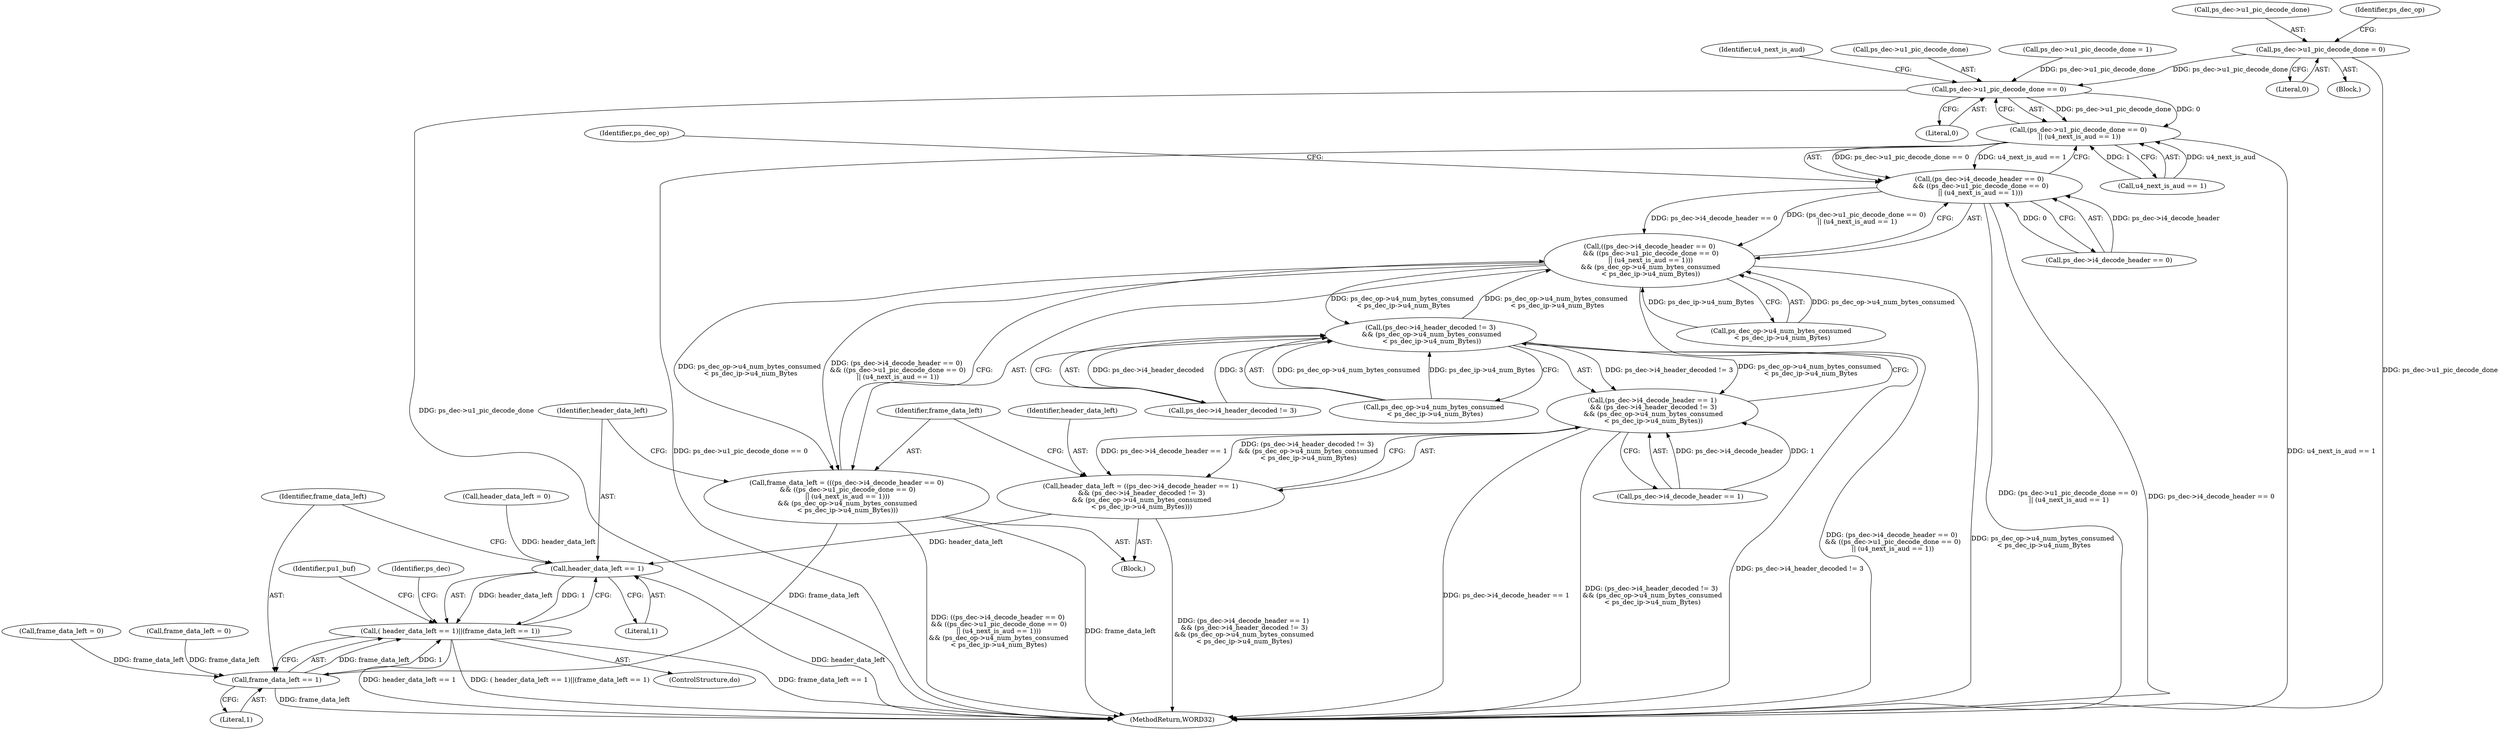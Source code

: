 digraph "0_Android_7109ce3f8f90a28ca9f0ee6e14f6ac5e414c62cf@pointer" {
"1000301" [label="(Call,ps_dec->u1_pic_decode_done = 0)"];
"1001447" [label="(Call,ps_dec->u1_pic_decode_done == 0)"];
"1001446" [label="(Call,(ps_dec->u1_pic_decode_done == 0)\n || (u4_next_is_aud == 1))"];
"1001440" [label="(Call,(ps_dec->i4_decode_header == 0)\n && ((ps_dec->u1_pic_decode_done == 0)\n || (u4_next_is_aud == 1)))"];
"1001439" [label="(Call,((ps_dec->i4_decode_header == 0)\n && ((ps_dec->u1_pic_decode_done == 0)\n || (u4_next_is_aud == 1)))\n && (ps_dec_op->u4_num_bytes_consumed\n < ps_dec_ip->u4_num_Bytes))"];
"1001424" [label="(Call,(ps_dec->i4_header_decoded != 3)\n && (ps_dec_op->u4_num_bytes_consumed\n < ps_dec_ip->u4_num_Bytes))"];
"1001418" [label="(Call,(ps_dec->i4_decode_header == 1)\n && (ps_dec->i4_header_decoded != 3)\n && (ps_dec_op->u4_num_bytes_consumed\n < ps_dec_ip->u4_num_Bytes))"];
"1001416" [label="(Call,header_data_left = ((ps_dec->i4_decode_header == 1)\n && (ps_dec->i4_header_decoded != 3)\n && (ps_dec_op->u4_num_bytes_consumed\n < ps_dec_ip->u4_num_Bytes)))"];
"1001463" [label="(Call,header_data_left == 1)"];
"1001462" [label="(Call,( header_data_left == 1)||(frame_data_left == 1))"];
"1001437" [label="(Call,frame_data_left = (((ps_dec->i4_decode_header == 0)\n && ((ps_dec->u1_pic_decode_done == 0)\n || (u4_next_is_aud == 1)))\n && (ps_dec_op->u4_num_bytes_consumed\n < ps_dec_ip->u4_num_Bytes)))"];
"1001466" [label="(Call,frame_data_left == 1)"];
"1001424" [label="(Call,(ps_dec->i4_header_decoded != 3)\n && (ps_dec_op->u4_num_bytes_consumed\n < ps_dec_ip->u4_num_Bytes))"];
"1001453" [label="(Identifier,u4_next_is_aud)"];
"1001452" [label="(Call,u4_next_is_aud == 1)"];
"1001437" [label="(Call,frame_data_left = (((ps_dec->i4_decode_header == 0)\n && ((ps_dec->u1_pic_decode_done == 0)\n || (u4_next_is_aud == 1)))\n && (ps_dec_op->u4_num_bytes_consumed\n < ps_dec_ip->u4_num_Bytes)))"];
"1001430" [label="(Call,ps_dec_op->u4_num_bytes_consumed\n < ps_dec_ip->u4_num_Bytes)"];
"1001438" [label="(Identifier,frame_data_left)"];
"1001448" [label="(Call,ps_dec->u1_pic_decode_done)"];
"1001462" [label="(Call,( header_data_left == 1)||(frame_data_left == 1))"];
"1000975" [label="(ControlStructure,do)"];
"1001455" [label="(Call,ps_dec_op->u4_num_bytes_consumed\n < ps_dec_ip->u4_num_Bytes)"];
"1000196" [label="(Call,header_data_left = 0)"];
"1001473" [label="(Identifier,ps_dec)"];
"1001418" [label="(Call,(ps_dec->i4_decode_header == 1)\n && (ps_dec->i4_header_decoded != 3)\n && (ps_dec_op->u4_num_bytes_consumed\n < ps_dec_ip->u4_num_Bytes))"];
"1001457" [label="(Identifier,ps_dec_op)"];
"1000301" [label="(Call,ps_dec->u1_pic_decode_done = 0)"];
"1001451" [label="(Literal,0)"];
"1001441" [label="(Call,ps_dec->i4_decode_header == 0)"];
"1001447" [label="(Call,ps_dec->u1_pic_decode_done == 0)"];
"1001467" [label="(Identifier,frame_data_left)"];
"1000151" [label="(Block,)"];
"1002160" [label="(MethodReturn,WORD32)"];
"1000302" [label="(Call,ps_dec->u1_pic_decode_done)"];
"1001417" [label="(Identifier,header_data_left)"];
"1001468" [label="(Literal,1)"];
"1001425" [label="(Call,ps_dec->i4_header_decoded != 3)"];
"1001446" [label="(Call,(ps_dec->u1_pic_decode_done == 0)\n || (u4_next_is_aud == 1))"];
"1001466" [label="(Call,frame_data_left == 1)"];
"1001463" [label="(Call,header_data_left == 1)"];
"1000200" [label="(Call,frame_data_left = 0)"];
"1001419" [label="(Call,ps_dec->i4_decode_header == 1)"];
"1001416" [label="(Call,header_data_left = ((ps_dec->i4_decode_header == 1)\n && (ps_dec->i4_header_decoded != 3)\n && (ps_dec_op->u4_num_bytes_consumed\n < ps_dec_ip->u4_num_Bytes)))"];
"1000979" [label="(Identifier,pu1_buf)"];
"1001272" [label="(Call,ps_dec->u1_pic_decode_done = 1)"];
"1001280" [label="(Call,frame_data_left = 0)"];
"1000305" [label="(Literal,0)"];
"1000308" [label="(Identifier,ps_dec_op)"];
"1001465" [label="(Literal,1)"];
"1000976" [label="(Block,)"];
"1001440" [label="(Call,(ps_dec->i4_decode_header == 0)\n && ((ps_dec->u1_pic_decode_done == 0)\n || (u4_next_is_aud == 1)))"];
"1001439" [label="(Call,((ps_dec->i4_decode_header == 0)\n && ((ps_dec->u1_pic_decode_done == 0)\n || (u4_next_is_aud == 1)))\n && (ps_dec_op->u4_num_bytes_consumed\n < ps_dec_ip->u4_num_Bytes))"];
"1001464" [label="(Identifier,header_data_left)"];
"1000301" -> "1000151"  [label="AST: "];
"1000301" -> "1000305"  [label="CFG: "];
"1000302" -> "1000301"  [label="AST: "];
"1000305" -> "1000301"  [label="AST: "];
"1000308" -> "1000301"  [label="CFG: "];
"1000301" -> "1002160"  [label="DDG: ps_dec->u1_pic_decode_done"];
"1000301" -> "1001447"  [label="DDG: ps_dec->u1_pic_decode_done"];
"1001447" -> "1001446"  [label="AST: "];
"1001447" -> "1001451"  [label="CFG: "];
"1001448" -> "1001447"  [label="AST: "];
"1001451" -> "1001447"  [label="AST: "];
"1001453" -> "1001447"  [label="CFG: "];
"1001446" -> "1001447"  [label="CFG: "];
"1001447" -> "1002160"  [label="DDG: ps_dec->u1_pic_decode_done"];
"1001447" -> "1001446"  [label="DDG: ps_dec->u1_pic_decode_done"];
"1001447" -> "1001446"  [label="DDG: 0"];
"1001272" -> "1001447"  [label="DDG: ps_dec->u1_pic_decode_done"];
"1001446" -> "1001440"  [label="AST: "];
"1001446" -> "1001452"  [label="CFG: "];
"1001452" -> "1001446"  [label="AST: "];
"1001440" -> "1001446"  [label="CFG: "];
"1001446" -> "1002160"  [label="DDG: u4_next_is_aud == 1"];
"1001446" -> "1002160"  [label="DDG: ps_dec->u1_pic_decode_done == 0"];
"1001446" -> "1001440"  [label="DDG: ps_dec->u1_pic_decode_done == 0"];
"1001446" -> "1001440"  [label="DDG: u4_next_is_aud == 1"];
"1001452" -> "1001446"  [label="DDG: u4_next_is_aud"];
"1001452" -> "1001446"  [label="DDG: 1"];
"1001440" -> "1001439"  [label="AST: "];
"1001440" -> "1001441"  [label="CFG: "];
"1001441" -> "1001440"  [label="AST: "];
"1001457" -> "1001440"  [label="CFG: "];
"1001439" -> "1001440"  [label="CFG: "];
"1001440" -> "1002160"  [label="DDG: (ps_dec->u1_pic_decode_done == 0)\n || (u4_next_is_aud == 1)"];
"1001440" -> "1002160"  [label="DDG: ps_dec->i4_decode_header == 0"];
"1001440" -> "1001439"  [label="DDG: ps_dec->i4_decode_header == 0"];
"1001440" -> "1001439"  [label="DDG: (ps_dec->u1_pic_decode_done == 0)\n || (u4_next_is_aud == 1)"];
"1001441" -> "1001440"  [label="DDG: ps_dec->i4_decode_header"];
"1001441" -> "1001440"  [label="DDG: 0"];
"1001439" -> "1001437"  [label="AST: "];
"1001439" -> "1001455"  [label="CFG: "];
"1001455" -> "1001439"  [label="AST: "];
"1001437" -> "1001439"  [label="CFG: "];
"1001439" -> "1002160"  [label="DDG: (ps_dec->i4_decode_header == 0)\n && ((ps_dec->u1_pic_decode_done == 0)\n || (u4_next_is_aud == 1))"];
"1001439" -> "1002160"  [label="DDG: ps_dec_op->u4_num_bytes_consumed\n < ps_dec_ip->u4_num_Bytes"];
"1001439" -> "1001424"  [label="DDG: ps_dec_op->u4_num_bytes_consumed\n < ps_dec_ip->u4_num_Bytes"];
"1001439" -> "1001437"  [label="DDG: (ps_dec->i4_decode_header == 0)\n && ((ps_dec->u1_pic_decode_done == 0)\n || (u4_next_is_aud == 1))"];
"1001439" -> "1001437"  [label="DDG: ps_dec_op->u4_num_bytes_consumed\n < ps_dec_ip->u4_num_Bytes"];
"1001424" -> "1001439"  [label="DDG: ps_dec_op->u4_num_bytes_consumed\n < ps_dec_ip->u4_num_Bytes"];
"1001455" -> "1001439"  [label="DDG: ps_dec_op->u4_num_bytes_consumed"];
"1001455" -> "1001439"  [label="DDG: ps_dec_ip->u4_num_Bytes"];
"1001424" -> "1001418"  [label="AST: "];
"1001424" -> "1001425"  [label="CFG: "];
"1001424" -> "1001430"  [label="CFG: "];
"1001425" -> "1001424"  [label="AST: "];
"1001430" -> "1001424"  [label="AST: "];
"1001418" -> "1001424"  [label="CFG: "];
"1001424" -> "1002160"  [label="DDG: ps_dec->i4_header_decoded != 3"];
"1001424" -> "1001418"  [label="DDG: ps_dec->i4_header_decoded != 3"];
"1001424" -> "1001418"  [label="DDG: ps_dec_op->u4_num_bytes_consumed\n < ps_dec_ip->u4_num_Bytes"];
"1001425" -> "1001424"  [label="DDG: ps_dec->i4_header_decoded"];
"1001425" -> "1001424"  [label="DDG: 3"];
"1001430" -> "1001424"  [label="DDG: ps_dec_op->u4_num_bytes_consumed"];
"1001430" -> "1001424"  [label="DDG: ps_dec_ip->u4_num_Bytes"];
"1001418" -> "1001416"  [label="AST: "];
"1001418" -> "1001419"  [label="CFG: "];
"1001419" -> "1001418"  [label="AST: "];
"1001416" -> "1001418"  [label="CFG: "];
"1001418" -> "1002160"  [label="DDG: ps_dec->i4_decode_header == 1"];
"1001418" -> "1002160"  [label="DDG: (ps_dec->i4_header_decoded != 3)\n && (ps_dec_op->u4_num_bytes_consumed\n < ps_dec_ip->u4_num_Bytes)"];
"1001418" -> "1001416"  [label="DDG: ps_dec->i4_decode_header == 1"];
"1001418" -> "1001416"  [label="DDG: (ps_dec->i4_header_decoded != 3)\n && (ps_dec_op->u4_num_bytes_consumed\n < ps_dec_ip->u4_num_Bytes)"];
"1001419" -> "1001418"  [label="DDG: ps_dec->i4_decode_header"];
"1001419" -> "1001418"  [label="DDG: 1"];
"1001416" -> "1000976"  [label="AST: "];
"1001417" -> "1001416"  [label="AST: "];
"1001438" -> "1001416"  [label="CFG: "];
"1001416" -> "1002160"  [label="DDG: (ps_dec->i4_decode_header == 1)\n && (ps_dec->i4_header_decoded != 3)\n && (ps_dec_op->u4_num_bytes_consumed\n < ps_dec_ip->u4_num_Bytes)"];
"1001416" -> "1001463"  [label="DDG: header_data_left"];
"1001463" -> "1001462"  [label="AST: "];
"1001463" -> "1001465"  [label="CFG: "];
"1001464" -> "1001463"  [label="AST: "];
"1001465" -> "1001463"  [label="AST: "];
"1001467" -> "1001463"  [label="CFG: "];
"1001462" -> "1001463"  [label="CFG: "];
"1001463" -> "1002160"  [label="DDG: header_data_left"];
"1001463" -> "1001462"  [label="DDG: header_data_left"];
"1001463" -> "1001462"  [label="DDG: 1"];
"1000196" -> "1001463"  [label="DDG: header_data_left"];
"1001462" -> "1000975"  [label="AST: "];
"1001462" -> "1001466"  [label="CFG: "];
"1001466" -> "1001462"  [label="AST: "];
"1000979" -> "1001462"  [label="CFG: "];
"1001473" -> "1001462"  [label="CFG: "];
"1001462" -> "1002160"  [label="DDG: header_data_left == 1"];
"1001462" -> "1002160"  [label="DDG: ( header_data_left == 1)||(frame_data_left == 1)"];
"1001462" -> "1002160"  [label="DDG: frame_data_left == 1"];
"1001466" -> "1001462"  [label="DDG: frame_data_left"];
"1001466" -> "1001462"  [label="DDG: 1"];
"1001437" -> "1000976"  [label="AST: "];
"1001438" -> "1001437"  [label="AST: "];
"1001464" -> "1001437"  [label="CFG: "];
"1001437" -> "1002160"  [label="DDG: ((ps_dec->i4_decode_header == 0)\n && ((ps_dec->u1_pic_decode_done == 0)\n || (u4_next_is_aud == 1)))\n && (ps_dec_op->u4_num_bytes_consumed\n < ps_dec_ip->u4_num_Bytes)"];
"1001437" -> "1002160"  [label="DDG: frame_data_left"];
"1001437" -> "1001466"  [label="DDG: frame_data_left"];
"1001466" -> "1001468"  [label="CFG: "];
"1001467" -> "1001466"  [label="AST: "];
"1001468" -> "1001466"  [label="AST: "];
"1001466" -> "1002160"  [label="DDG: frame_data_left"];
"1000200" -> "1001466"  [label="DDG: frame_data_left"];
"1001280" -> "1001466"  [label="DDG: frame_data_left"];
}
